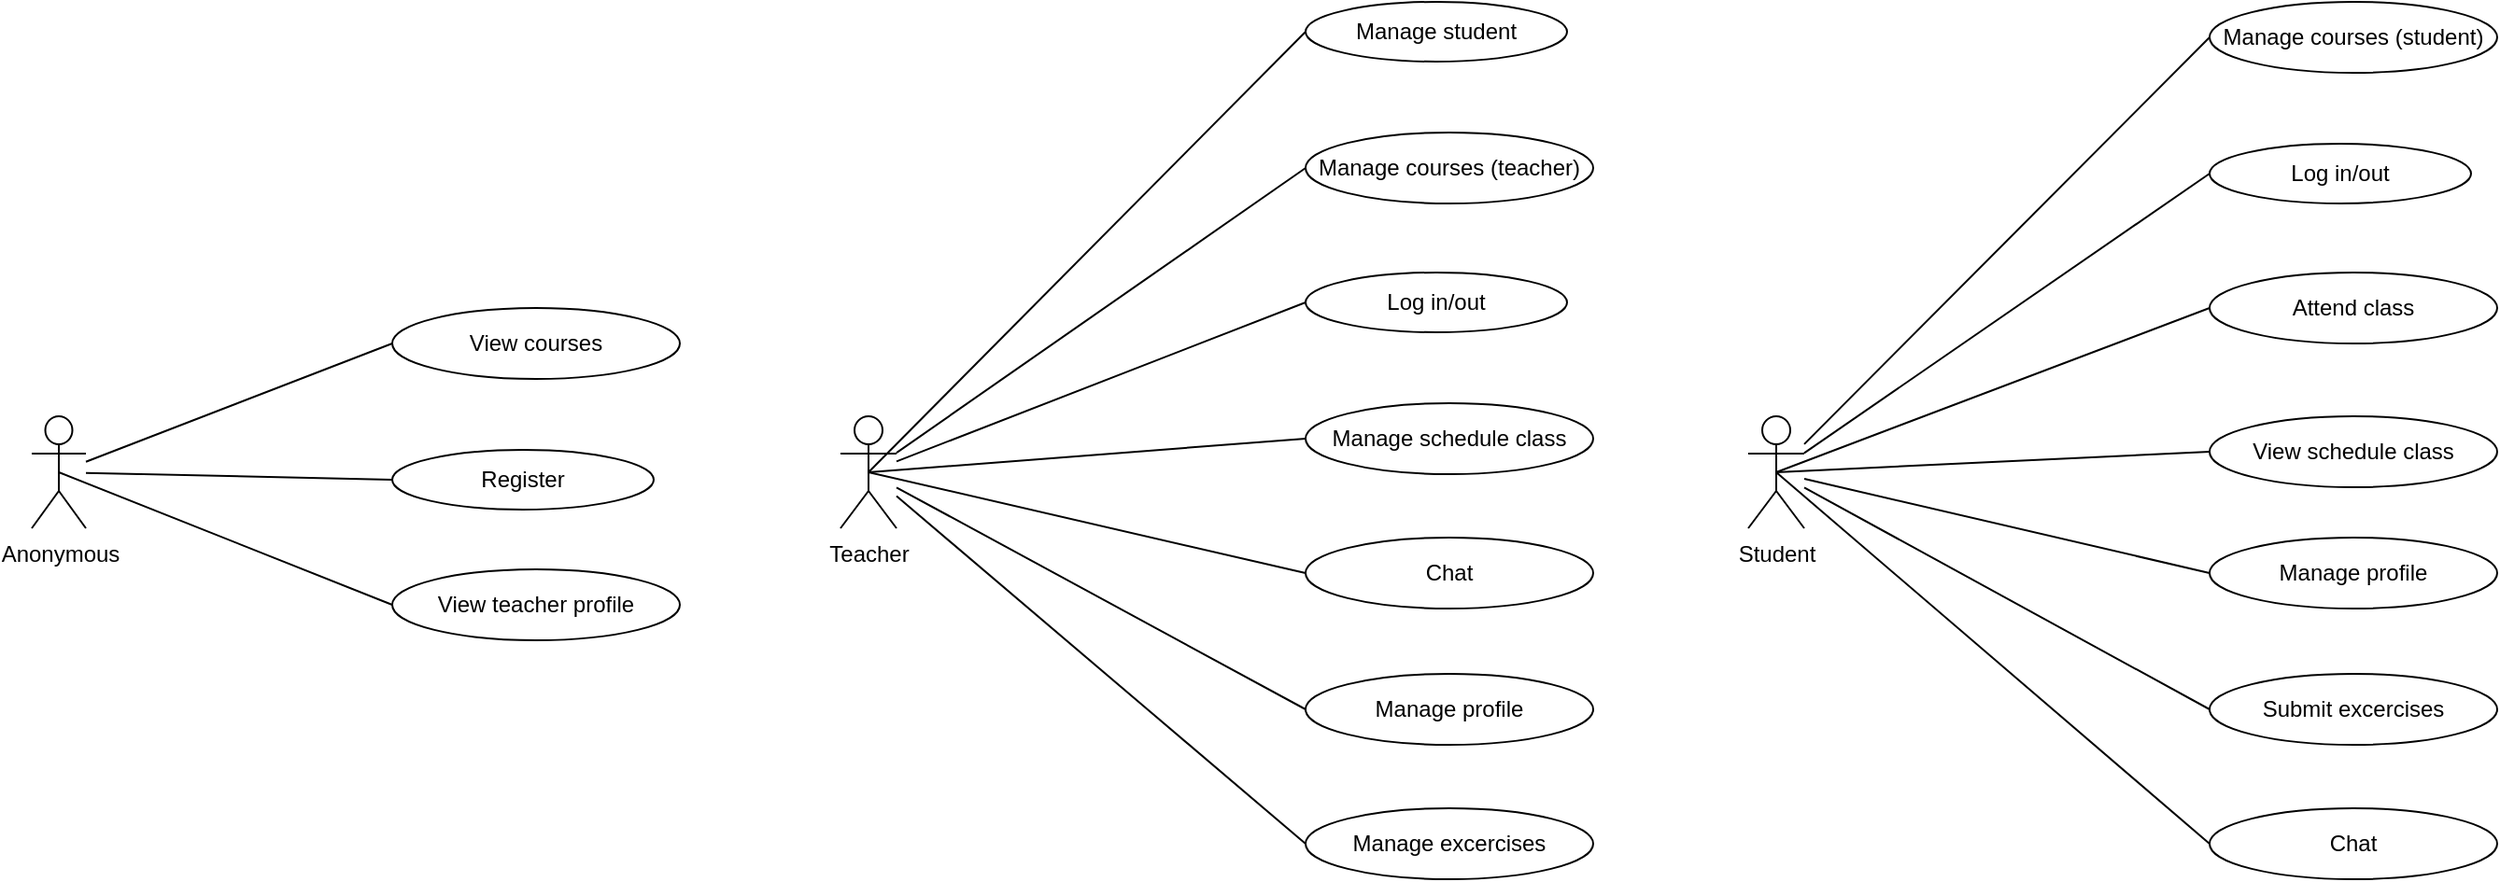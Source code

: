 <mxfile version="24.2.3" type="device">
  <diagram name="Trang-1" id="YpBtrWiU22aWqyQ4-Rf5">
    <mxGraphModel dx="3060" dy="711" grid="0" gridSize="10" guides="1" tooltips="1" connect="1" arrows="1" fold="1" page="0" pageScale="1" pageWidth="827" pageHeight="1169" math="0" shadow="0">
      <root>
        <mxCell id="0" />
        <mxCell id="1" parent="0" />
        <mxCell id="Km1FKrLN20SdvjPhCvby-1" value="Teacher" style="shape=umlActor;verticalLabelPosition=bottom;verticalAlign=top;html=1;outlineConnect=0;" vertex="1" parent="1">
          <mxGeometry x="-1498" y="589" width="30" height="60" as="geometry" />
        </mxCell>
        <mxCell id="Km1FKrLN20SdvjPhCvby-7" value="Manage student" style="ellipse;whiteSpace=wrap;html=1;flipH=0;flipV=1;" vertex="1" parent="1">
          <mxGeometry x="-1249" y="367" width="140" height="32" as="geometry" />
        </mxCell>
        <mxCell id="Km1FKrLN20SdvjPhCvby-10" value="" style="endArrow=none;html=1;rounded=0;exitX=0.5;exitY=0.5;exitDx=0;exitDy=0;exitPerimeter=0;entryX=0;entryY=0.5;entryDx=0;entryDy=0;" edge="1" parent="1" source="Km1FKrLN20SdvjPhCvby-1" target="Km1FKrLN20SdvjPhCvby-7">
          <mxGeometry width="50" height="50" relative="1" as="geometry">
            <mxPoint x="-1114" y="640" as="sourcePoint" />
            <mxPoint x="-1064" y="590" as="targetPoint" />
          </mxGeometry>
        </mxCell>
        <mxCell id="Km1FKrLN20SdvjPhCvby-11" value="Manage courses (teacher)" style="ellipse;whiteSpace=wrap;html=1;flipH=0;flipV=1;" vertex="1" parent="1">
          <mxGeometry x="-1249" y="437" width="154" height="38" as="geometry" />
        </mxCell>
        <mxCell id="Km1FKrLN20SdvjPhCvby-12" value="Log in/out" style="ellipse;whiteSpace=wrap;html=1;flipH=0;flipV=1;" vertex="1" parent="1">
          <mxGeometry x="-1249" y="512" width="140" height="32" as="geometry" />
        </mxCell>
        <mxCell id="Km1FKrLN20SdvjPhCvby-13" value="Manage schedule class" style="ellipse;whiteSpace=wrap;html=1;flipH=0;flipV=1;" vertex="1" parent="1">
          <mxGeometry x="-1249" y="582" width="154" height="38" as="geometry" />
        </mxCell>
        <mxCell id="Km1FKrLN20SdvjPhCvby-15" value="Chat" style="ellipse;whiteSpace=wrap;html=1;flipH=0;flipV=1;" vertex="1" parent="1">
          <mxGeometry x="-1249" y="654" width="154" height="38" as="geometry" />
        </mxCell>
        <mxCell id="Km1FKrLN20SdvjPhCvby-16" value="Manage excercises" style="ellipse;whiteSpace=wrap;html=1;flipH=0;flipV=1;" vertex="1" parent="1">
          <mxGeometry x="-1249" y="799" width="154" height="38" as="geometry" />
        </mxCell>
        <mxCell id="Km1FKrLN20SdvjPhCvby-17" value="Manage profile" style="ellipse;whiteSpace=wrap;html=1;flipH=0;flipV=1;" vertex="1" parent="1">
          <mxGeometry x="-1249" y="727" width="154" height="38" as="geometry" />
        </mxCell>
        <mxCell id="Km1FKrLN20SdvjPhCvby-19" value="" style="endArrow=none;html=1;rounded=0;entryX=0;entryY=0.5;entryDx=0;entryDy=0;" edge="1" parent="1" source="Km1FKrLN20SdvjPhCvby-1" target="Km1FKrLN20SdvjPhCvby-12">
          <mxGeometry width="50" height="50" relative="1" as="geometry">
            <mxPoint x="-1210" y="654" as="sourcePoint" />
            <mxPoint x="-1160" y="604" as="targetPoint" />
          </mxGeometry>
        </mxCell>
        <mxCell id="Km1FKrLN20SdvjPhCvby-20" value="" style="endArrow=none;html=1;rounded=0;entryX=0;entryY=0.5;entryDx=0;entryDy=0;" edge="1" parent="1" source="Km1FKrLN20SdvjPhCvby-1" target="Km1FKrLN20SdvjPhCvby-11">
          <mxGeometry width="50" height="50" relative="1" as="geometry">
            <mxPoint x="-1210" y="654" as="sourcePoint" />
            <mxPoint x="-1160" y="604" as="targetPoint" />
          </mxGeometry>
        </mxCell>
        <mxCell id="Km1FKrLN20SdvjPhCvby-21" value="" style="endArrow=none;html=1;rounded=0;exitX=0.5;exitY=0.5;exitDx=0;exitDy=0;exitPerimeter=0;entryX=0;entryY=0.5;entryDx=0;entryDy=0;" edge="1" parent="1" source="Km1FKrLN20SdvjPhCvby-1" target="Km1FKrLN20SdvjPhCvby-13">
          <mxGeometry width="50" height="50" relative="1" as="geometry">
            <mxPoint x="-1210" y="654" as="sourcePoint" />
            <mxPoint x="-1160" y="604" as="targetPoint" />
          </mxGeometry>
        </mxCell>
        <mxCell id="Km1FKrLN20SdvjPhCvby-24" value="" style="endArrow=none;html=1;rounded=0;exitX=0.5;exitY=0.5;exitDx=0;exitDy=0;exitPerimeter=0;entryX=0;entryY=0.5;entryDx=0;entryDy=0;" edge="1" parent="1" source="Km1FKrLN20SdvjPhCvby-1" target="Km1FKrLN20SdvjPhCvby-15">
          <mxGeometry width="50" height="50" relative="1" as="geometry">
            <mxPoint x="-1210" y="654" as="sourcePoint" />
            <mxPoint x="-1160" y="604" as="targetPoint" />
          </mxGeometry>
        </mxCell>
        <mxCell id="Km1FKrLN20SdvjPhCvby-25" value="" style="endArrow=none;html=1;rounded=0;entryX=0;entryY=0.5;entryDx=0;entryDy=0;" edge="1" parent="1" source="Km1FKrLN20SdvjPhCvby-1" target="Km1FKrLN20SdvjPhCvby-17">
          <mxGeometry width="50" height="50" relative="1" as="geometry">
            <mxPoint x="-1210" y="654" as="sourcePoint" />
            <mxPoint x="-1160" y="604" as="targetPoint" />
          </mxGeometry>
        </mxCell>
        <mxCell id="Km1FKrLN20SdvjPhCvby-26" value="" style="endArrow=none;html=1;rounded=0;entryX=0;entryY=0.5;entryDx=0;entryDy=0;" edge="1" parent="1" source="Km1FKrLN20SdvjPhCvby-1" target="Km1FKrLN20SdvjPhCvby-16">
          <mxGeometry width="50" height="50" relative="1" as="geometry">
            <mxPoint x="-1210" y="654" as="sourcePoint" />
            <mxPoint x="-1160" y="604" as="targetPoint" />
          </mxGeometry>
        </mxCell>
        <mxCell id="Km1FKrLN20SdvjPhCvby-44" value="Student" style="shape=umlActor;verticalLabelPosition=bottom;verticalAlign=top;html=1;outlineConnect=0;" vertex="1" parent="1">
          <mxGeometry x="-1012" y="589" width="30" height="60" as="geometry" />
        </mxCell>
        <mxCell id="Km1FKrLN20SdvjPhCvby-47" value="Manage courses (student)" style="ellipse;whiteSpace=wrap;html=1;flipH=0;flipV=1;" vertex="1" parent="1">
          <mxGeometry x="-765" y="367" width="154" height="38" as="geometry" />
        </mxCell>
        <mxCell id="Km1FKrLN20SdvjPhCvby-48" value="Log in/out" style="ellipse;whiteSpace=wrap;html=1;flipH=0;flipV=1;" vertex="1" parent="1">
          <mxGeometry x="-765" y="443" width="140" height="32" as="geometry" />
        </mxCell>
        <mxCell id="Km1FKrLN20SdvjPhCvby-49" value="Attend class" style="ellipse;whiteSpace=wrap;html=1;flipH=0;flipV=1;" vertex="1" parent="1">
          <mxGeometry x="-765" y="512" width="154" height="38" as="geometry" />
        </mxCell>
        <mxCell id="Km1FKrLN20SdvjPhCvby-50" value="View schedule class" style="ellipse;whiteSpace=wrap;html=1;flipH=0;flipV=1;" vertex="1" parent="1">
          <mxGeometry x="-765" y="589" width="154" height="38" as="geometry" />
        </mxCell>
        <mxCell id="Km1FKrLN20SdvjPhCvby-51" value="Submit excercises" style="ellipse;whiteSpace=wrap;html=1;flipH=0;flipV=1;" vertex="1" parent="1">
          <mxGeometry x="-765" y="727" width="154" height="38" as="geometry" />
        </mxCell>
        <mxCell id="Km1FKrLN20SdvjPhCvby-52" value="Manage profile" style="ellipse;whiteSpace=wrap;html=1;flipH=0;flipV=1;" vertex="1" parent="1">
          <mxGeometry x="-765" y="654" width="154" height="38" as="geometry" />
        </mxCell>
        <mxCell id="Km1FKrLN20SdvjPhCvby-53" value="" style="endArrow=none;html=1;rounded=0;entryX=0;entryY=0.5;entryDx=0;entryDy=0;" edge="1" parent="1" source="Km1FKrLN20SdvjPhCvby-44" target="Km1FKrLN20SdvjPhCvby-48">
          <mxGeometry width="50" height="50" relative="1" as="geometry">
            <mxPoint x="-724" y="622" as="sourcePoint" />
            <mxPoint x="-674" y="572" as="targetPoint" />
          </mxGeometry>
        </mxCell>
        <mxCell id="Km1FKrLN20SdvjPhCvby-54" value="" style="endArrow=none;html=1;rounded=0;entryX=0;entryY=0.5;entryDx=0;entryDy=0;" edge="1" parent="1" source="Km1FKrLN20SdvjPhCvby-44" target="Km1FKrLN20SdvjPhCvby-47">
          <mxGeometry width="50" height="50" relative="1" as="geometry">
            <mxPoint x="-724" y="622" as="sourcePoint" />
            <mxPoint x="-674" y="572" as="targetPoint" />
          </mxGeometry>
        </mxCell>
        <mxCell id="Km1FKrLN20SdvjPhCvby-55" value="" style="endArrow=none;html=1;rounded=0;exitX=0.5;exitY=0.5;exitDx=0;exitDy=0;exitPerimeter=0;entryX=0;entryY=0.5;entryDx=0;entryDy=0;" edge="1" parent="1" source="Km1FKrLN20SdvjPhCvby-44" target="Km1FKrLN20SdvjPhCvby-49">
          <mxGeometry width="50" height="50" relative="1" as="geometry">
            <mxPoint x="-724" y="622" as="sourcePoint" />
            <mxPoint x="-674" y="572" as="targetPoint" />
          </mxGeometry>
        </mxCell>
        <mxCell id="Km1FKrLN20SdvjPhCvby-56" value="" style="endArrow=none;html=1;rounded=0;exitX=0.5;exitY=0.5;exitDx=0;exitDy=0;exitPerimeter=0;entryX=0;entryY=0.5;entryDx=0;entryDy=0;" edge="1" parent="1" source="Km1FKrLN20SdvjPhCvby-44" target="Km1FKrLN20SdvjPhCvby-50">
          <mxGeometry width="50" height="50" relative="1" as="geometry">
            <mxPoint x="-724" y="622" as="sourcePoint" />
            <mxPoint x="-674" y="572" as="targetPoint" />
          </mxGeometry>
        </mxCell>
        <mxCell id="Km1FKrLN20SdvjPhCvby-57" value="" style="endArrow=none;html=1;rounded=0;entryX=0;entryY=0.5;entryDx=0;entryDy=0;" edge="1" parent="1" source="Km1FKrLN20SdvjPhCvby-44" target="Km1FKrLN20SdvjPhCvby-52">
          <mxGeometry width="50" height="50" relative="1" as="geometry">
            <mxPoint x="-724" y="622" as="sourcePoint" />
            <mxPoint x="-674" y="572" as="targetPoint" />
          </mxGeometry>
        </mxCell>
        <mxCell id="Km1FKrLN20SdvjPhCvby-58" value="" style="endArrow=none;html=1;rounded=0;entryX=0;entryY=0.5;entryDx=0;entryDy=0;" edge="1" parent="1" source="Km1FKrLN20SdvjPhCvby-44" target="Km1FKrLN20SdvjPhCvby-51">
          <mxGeometry width="50" height="50" relative="1" as="geometry">
            <mxPoint x="-724" y="622" as="sourcePoint" />
            <mxPoint x="-674" y="572" as="targetPoint" />
          </mxGeometry>
        </mxCell>
        <mxCell id="Km1FKrLN20SdvjPhCvby-59" value="Anonymous" style="shape=umlActor;verticalLabelPosition=bottom;verticalAlign=top;html=1;outlineConnect=0;" vertex="1" parent="1">
          <mxGeometry x="-1931" y="589" width="29" height="60" as="geometry" />
        </mxCell>
        <mxCell id="Km1FKrLN20SdvjPhCvby-60" value="View courses" style="ellipse;whiteSpace=wrap;html=1;flipH=0;flipV=1;" vertex="1" parent="1">
          <mxGeometry x="-1738" y="531" width="154" height="38" as="geometry" />
        </mxCell>
        <mxCell id="Km1FKrLN20SdvjPhCvby-61" value="Register" style="ellipse;whiteSpace=wrap;html=1;flipH=0;flipV=1;" vertex="1" parent="1">
          <mxGeometry x="-1738" y="607" width="140" height="32" as="geometry" />
        </mxCell>
        <mxCell id="Km1FKrLN20SdvjPhCvby-62" value="View teacher profile" style="ellipse;whiteSpace=wrap;html=1;flipH=0;flipV=1;" vertex="1" parent="1">
          <mxGeometry x="-1738" y="671" width="154" height="38" as="geometry" />
        </mxCell>
        <mxCell id="Km1FKrLN20SdvjPhCvby-66" value="" style="endArrow=none;html=1;rounded=0;entryX=0;entryY=0.5;entryDx=0;entryDy=0;" edge="1" parent="1" source="Km1FKrLN20SdvjPhCvby-59" target="Km1FKrLN20SdvjPhCvby-61">
          <mxGeometry width="50" height="50" relative="1" as="geometry">
            <mxPoint x="-1641" y="632" as="sourcePoint" />
            <mxPoint x="-1591" y="582" as="targetPoint" />
          </mxGeometry>
        </mxCell>
        <mxCell id="Km1FKrLN20SdvjPhCvby-67" value="" style="endArrow=none;html=1;rounded=0;entryX=0;entryY=0.5;entryDx=0;entryDy=0;" edge="1" parent="1" source="Km1FKrLN20SdvjPhCvby-59" target="Km1FKrLN20SdvjPhCvby-60">
          <mxGeometry width="50" height="50" relative="1" as="geometry">
            <mxPoint x="-1641" y="632" as="sourcePoint" />
            <mxPoint x="-1591" y="582" as="targetPoint" />
          </mxGeometry>
        </mxCell>
        <mxCell id="Km1FKrLN20SdvjPhCvby-68" value="" style="endArrow=none;html=1;rounded=0;exitX=0.5;exitY=0.5;exitDx=0;exitDy=0;exitPerimeter=0;entryX=0;entryY=0.5;entryDx=0;entryDy=0;" edge="1" parent="1" source="Km1FKrLN20SdvjPhCvby-59" target="Km1FKrLN20SdvjPhCvby-62">
          <mxGeometry width="50" height="50" relative="1" as="geometry">
            <mxPoint x="-1641" y="632" as="sourcePoint" />
            <mxPoint x="-1591" y="582" as="targetPoint" />
          </mxGeometry>
        </mxCell>
        <mxCell id="Km1FKrLN20SdvjPhCvby-83" value="Chat" style="ellipse;whiteSpace=wrap;html=1;flipH=0;flipV=1;" vertex="1" parent="1">
          <mxGeometry x="-765" y="799" width="154" height="38" as="geometry" />
        </mxCell>
        <mxCell id="Km1FKrLN20SdvjPhCvby-84" value="" style="endArrow=none;html=1;rounded=0;exitX=0.5;exitY=0.5;exitDx=0;exitDy=0;exitPerimeter=0;entryX=0;entryY=0.5;entryDx=0;entryDy=0;" edge="1" parent="1" source="Km1FKrLN20SdvjPhCvby-44" target="Km1FKrLN20SdvjPhCvby-83">
          <mxGeometry width="50" height="50" relative="1" as="geometry">
            <mxPoint x="-1032" y="680" as="sourcePoint" />
            <mxPoint x="-982" y="630" as="targetPoint" />
          </mxGeometry>
        </mxCell>
      </root>
    </mxGraphModel>
  </diagram>
</mxfile>
